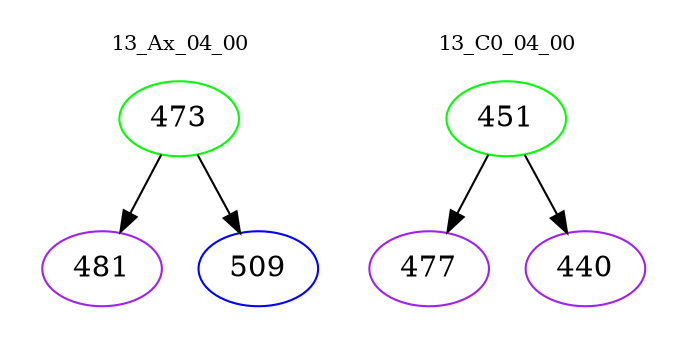 digraph{
subgraph cluster_0 {
color = white
label = "13_Ax_04_00";
fontsize=10;
T0_473 [label="473", color="green"]
T0_473 -> T0_481 [color="black"]
T0_481 [label="481", color="purple"]
T0_473 -> T0_509 [color="black"]
T0_509 [label="509", color="blue"]
}
subgraph cluster_1 {
color = white
label = "13_C0_04_00";
fontsize=10;
T1_451 [label="451", color="green"]
T1_451 -> T1_477 [color="black"]
T1_477 [label="477", color="purple"]
T1_451 -> T1_440 [color="black"]
T1_440 [label="440", color="purple"]
}
}

